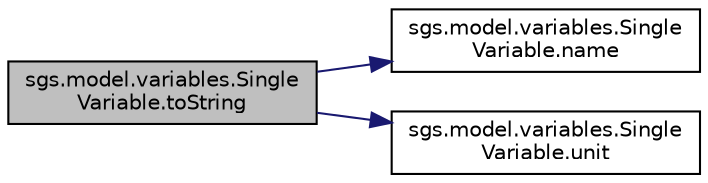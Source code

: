 digraph "sgs.model.variables.SingleVariable.toString"
{
  edge [fontname="Helvetica",fontsize="10",labelfontname="Helvetica",labelfontsize="10"];
  node [fontname="Helvetica",fontsize="10",shape=record];
  rankdir="LR";
  Node1 [label="sgs.model.variables.Single\lVariable.toString",height=0.2,width=0.4,color="black", fillcolor="grey75", style="filled" fontcolor="black"];
  Node1 -> Node2 [color="midnightblue",fontsize="10",style="solid"];
  Node2 [label="sgs.model.variables.Single\lVariable.name",height=0.2,width=0.4,color="black", fillcolor="white", style="filled",URL="$classsgs_1_1model_1_1variables_1_1_single_variable.html#a6b227ad216f90a6b340e9d5b479433b7"];
  Node1 -> Node3 [color="midnightblue",fontsize="10",style="solid"];
  Node3 [label="sgs.model.variables.Single\lVariable.unit",height=0.2,width=0.4,color="black", fillcolor="white", style="filled",URL="$classsgs_1_1model_1_1variables_1_1_single_variable.html#a3884cb1e57a105fdddbd8794c399b61e"];
}
